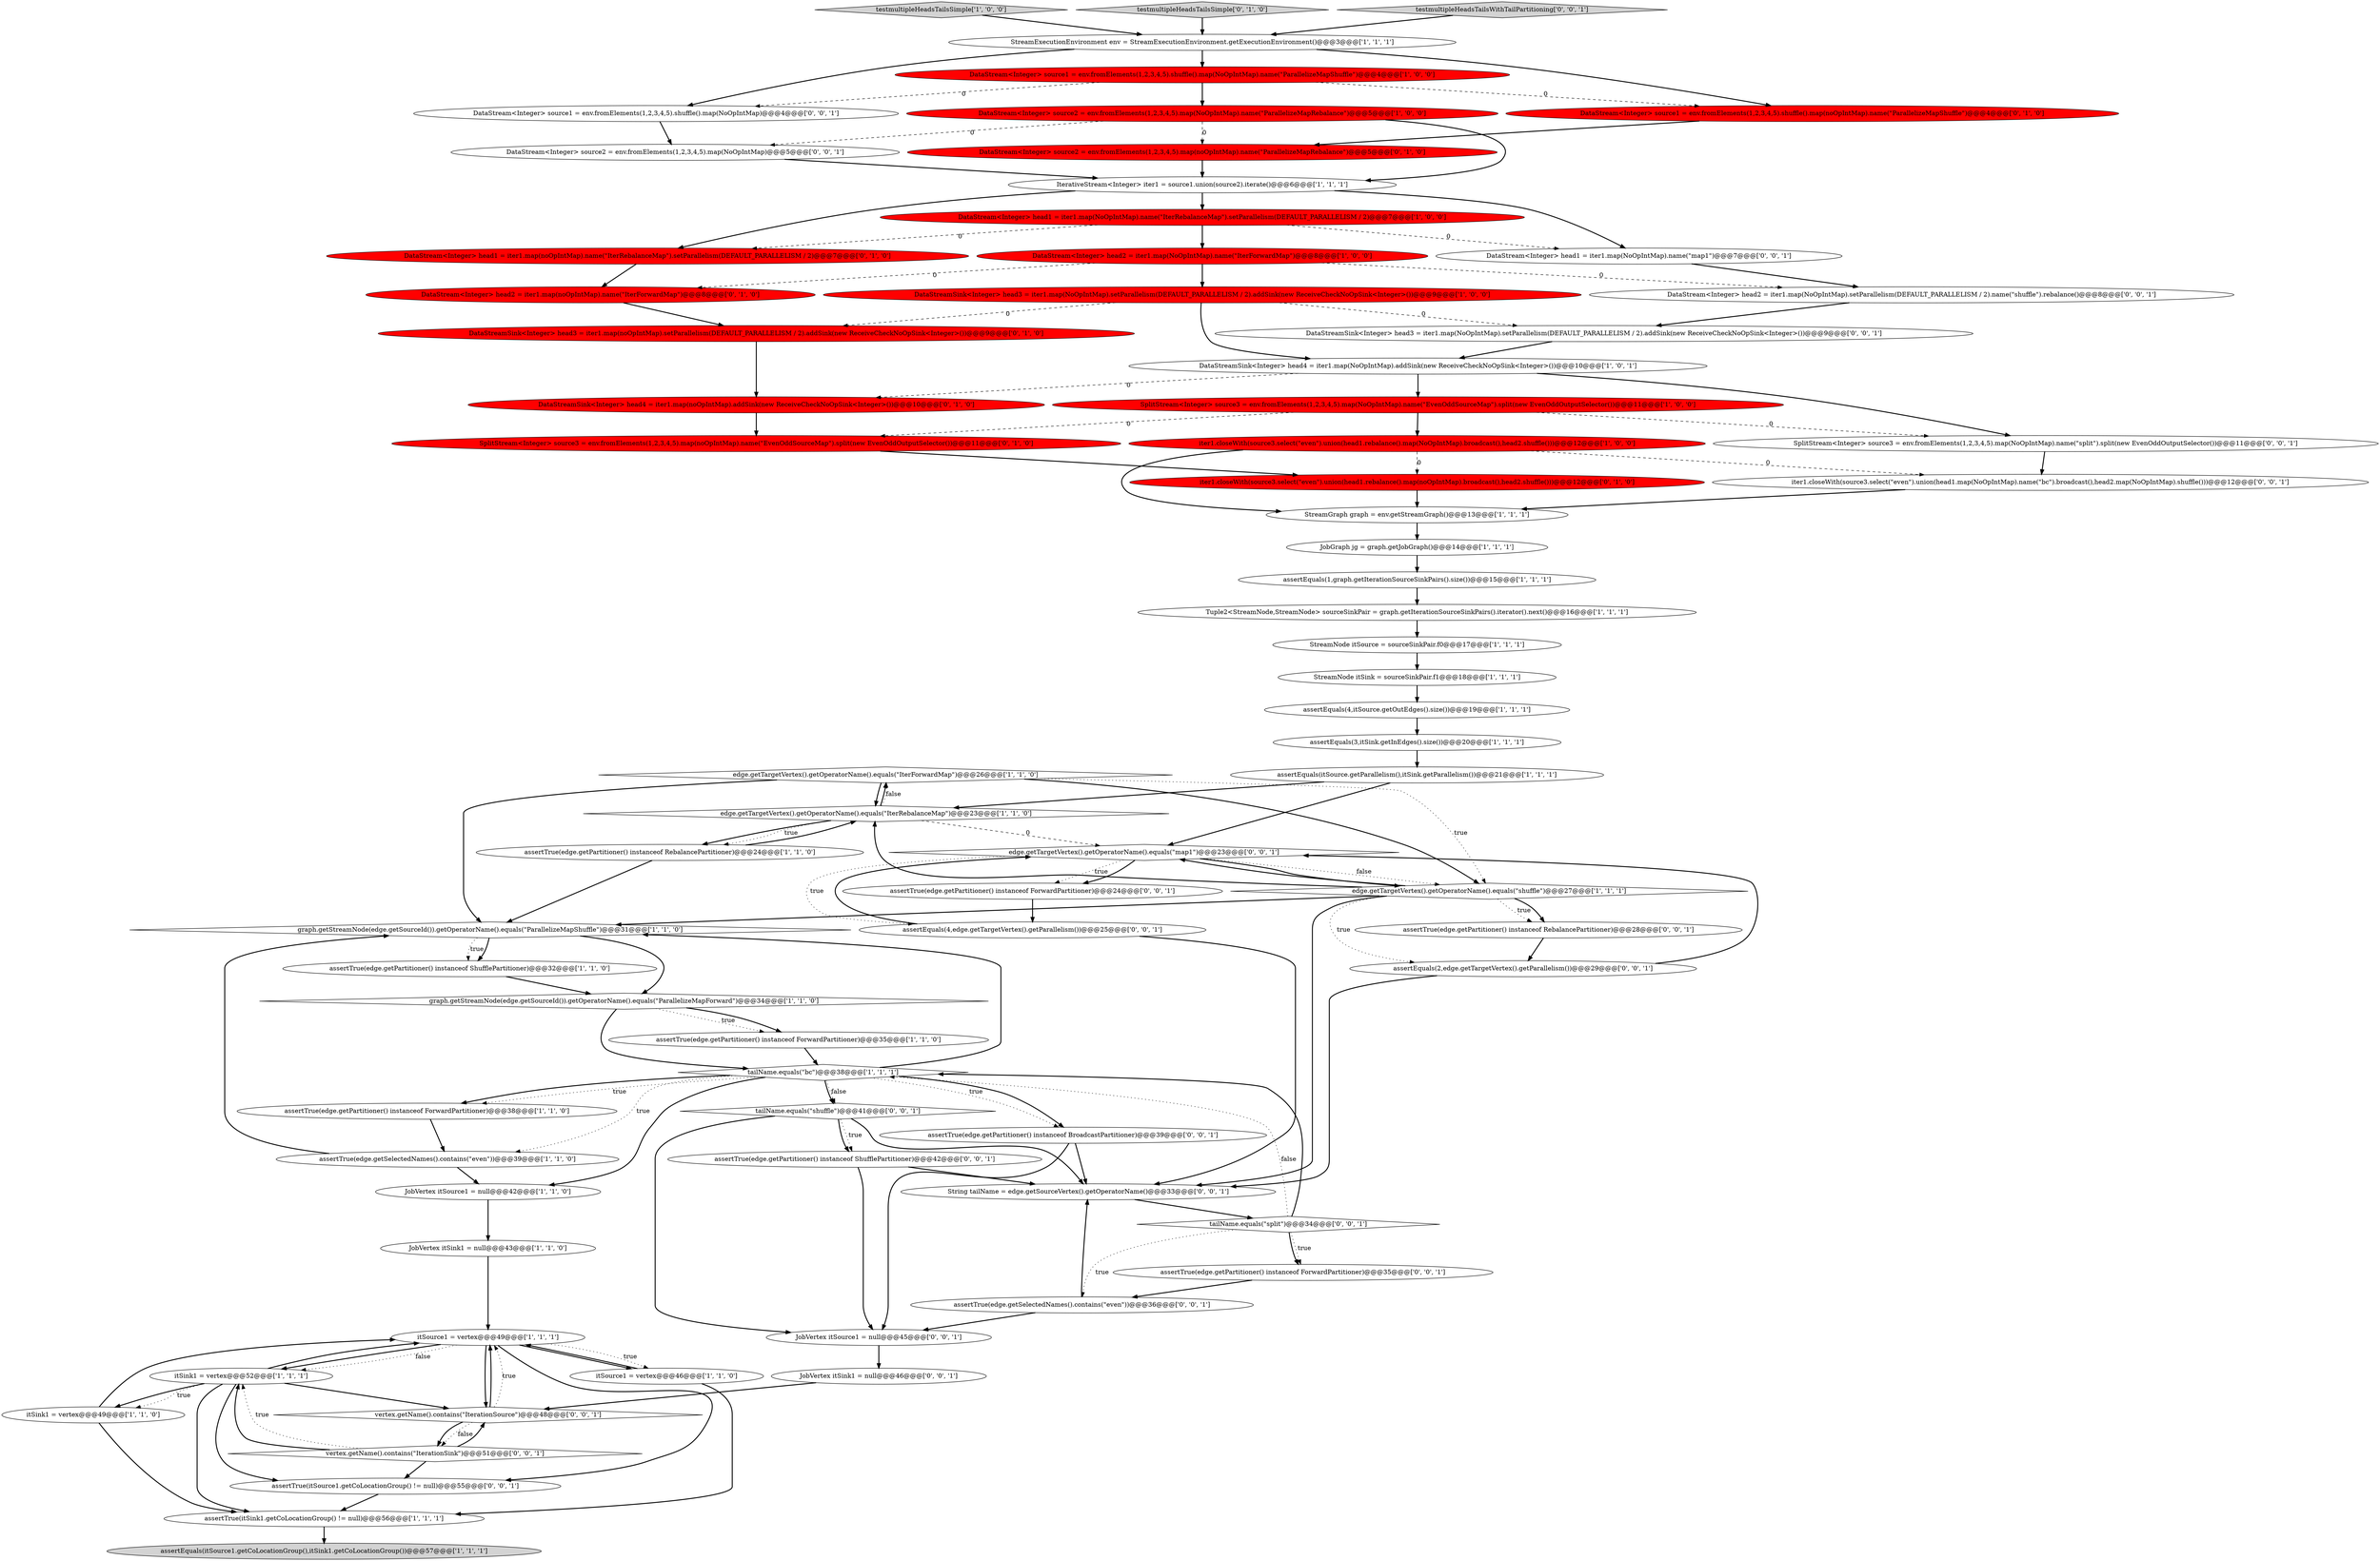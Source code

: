 digraph {
20 [style = filled, label = "edge.getTargetVertex().getOperatorName().equals(\"IterForwardMap\")@@@26@@@['1', '1', '0']", fillcolor = white, shape = diamond image = "AAA0AAABBB1BBB"];
66 [style = filled, label = "SplitStream<Integer> source3 = env.fromElements(1,2,3,4,5).map(NoOpIntMap).name(\"split\").split(new EvenOddOutputSelector())@@@11@@@['0', '0', '1']", fillcolor = white, shape = ellipse image = "AAA0AAABBB3BBB"];
71 [style = filled, label = "DataStream<Integer> head2 = iter1.map(NoOpIntMap).setParallelism(DEFAULT_PARALLELISM / 2).name(\"shuffle\").rebalance()@@@8@@@['0', '0', '1']", fillcolor = white, shape = ellipse image = "AAA0AAABBB3BBB"];
17 [style = filled, label = "graph.getStreamNode(edge.getSourceId()).getOperatorName().equals(\"ParallelizeMapShuffle\")@@@31@@@['1', '1', '0']", fillcolor = white, shape = diamond image = "AAA0AAABBB1BBB"];
13 [style = filled, label = "DataStream<Integer> head1 = iter1.map(NoOpIntMap).name(\"IterRebalanceMap\").setParallelism(DEFAULT_PARALLELISM / 2)@@@7@@@['1', '0', '0']", fillcolor = red, shape = ellipse image = "AAA1AAABBB1BBB"];
22 [style = filled, label = "assertEquals(1,graph.getIterationSourceSinkPairs().size())@@@15@@@['1', '1', '1']", fillcolor = white, shape = ellipse image = "AAA0AAABBB1BBB"];
67 [style = filled, label = "assertTrue(edge.getPartitioner() instanceof BroadcastPartitioner)@@@39@@@['0', '0', '1']", fillcolor = white, shape = ellipse image = "AAA0AAABBB3BBB"];
16 [style = filled, label = "edge.getTargetVertex().getOperatorName().equals(\"IterRebalanceMap\")@@@23@@@['1', '1', '0']", fillcolor = white, shape = diamond image = "AAA0AAABBB1BBB"];
26 [style = filled, label = "assertTrue(edge.getPartitioner() instanceof ForwardPartitioner)@@@35@@@['1', '1', '0']", fillcolor = white, shape = ellipse image = "AAA0AAABBB1BBB"];
64 [style = filled, label = "JobVertex itSource1 = null@@@45@@@['0', '0', '1']", fillcolor = white, shape = ellipse image = "AAA0AAABBB3BBB"];
21 [style = filled, label = "itSink1 = vertex@@@52@@@['1', '1', '1']", fillcolor = white, shape = ellipse image = "AAA0AAABBB1BBB"];
39 [style = filled, label = "DataStream<Integer> source2 = env.fromElements(1,2,3,4,5).map(noOpIntMap).name(\"ParallelizeMapRebalance\")@@@5@@@['0', '1', '0']", fillcolor = red, shape = ellipse image = "AAA1AAABBB2BBB"];
70 [style = filled, label = "assertTrue(edge.getPartitioner() instanceof ShufflePartitioner)@@@42@@@['0', '0', '1']", fillcolor = white, shape = ellipse image = "AAA0AAABBB3BBB"];
27 [style = filled, label = "DataStream<Integer> source2 = env.fromElements(1,2,3,4,5).map(NoOpIntMap).name(\"ParallelizeMapRebalance\")@@@5@@@['1', '0', '0']", fillcolor = red, shape = ellipse image = "AAA1AAABBB1BBB"];
44 [style = filled, label = "DataStreamSink<Integer> head4 = iter1.map(noOpIntMap).addSink(new ReceiveCheckNoOpSink<Integer>())@@@10@@@['0', '1', '0']", fillcolor = red, shape = ellipse image = "AAA1AAABBB2BBB"];
32 [style = filled, label = "assertTrue(edge.getPartitioner() instanceof ForwardPartitioner)@@@38@@@['1', '1', '0']", fillcolor = white, shape = ellipse image = "AAA0AAABBB1BBB"];
33 [style = filled, label = "edge.getTargetVertex().getOperatorName().equals(\"shuffle\")@@@27@@@['1', '1', '1']", fillcolor = white, shape = diamond image = "AAA0AAABBB1BBB"];
34 [style = filled, label = "graph.getStreamNode(edge.getSourceId()).getOperatorName().equals(\"ParallelizeMapForward\")@@@34@@@['1', '1', '0']", fillcolor = white, shape = diamond image = "AAA0AAABBB1BBB"];
61 [style = filled, label = "assertTrue(itSource1.getCoLocationGroup() != null)@@@55@@@['0', '0', '1']", fillcolor = white, shape = ellipse image = "AAA0AAABBB3BBB"];
35 [style = filled, label = "assertEquals(3,itSink.getInEdges().size())@@@20@@@['1', '1', '1']", fillcolor = white, shape = ellipse image = "AAA0AAABBB1BBB"];
60 [style = filled, label = "JobVertex itSink1 = null@@@46@@@['0', '0', '1']", fillcolor = white, shape = ellipse image = "AAA0AAABBB3BBB"];
40 [style = filled, label = "DataStream<Integer> head2 = iter1.map(noOpIntMap).name(\"IterForwardMap\")@@@8@@@['0', '1', '0']", fillcolor = red, shape = ellipse image = "AAA1AAABBB2BBB"];
18 [style = filled, label = "assertTrue(edge.getSelectedNames().contains(\"even\"))@@@39@@@['1', '1', '0']", fillcolor = white, shape = ellipse image = "AAA0AAABBB1BBB"];
2 [style = filled, label = "JobVertex itSink1 = null@@@43@@@['1', '1', '0']", fillcolor = white, shape = ellipse image = "AAA0AAABBB1BBB"];
24 [style = filled, label = "assertTrue(edge.getPartitioner() instanceof ShufflePartitioner)@@@32@@@['1', '1', '0']", fillcolor = white, shape = ellipse image = "AAA0AAABBB1BBB"];
53 [style = filled, label = "tailName.equals(\"shuffle\")@@@41@@@['0', '0', '1']", fillcolor = white, shape = diamond image = "AAA0AAABBB3BBB"];
5 [style = filled, label = "DataStreamSink<Integer> head4 = iter1.map(NoOpIntMap).addSink(new ReceiveCheckNoOpSink<Integer>())@@@10@@@['1', '0', '1']", fillcolor = white, shape = ellipse image = "AAA0AAABBB1BBB"];
50 [style = filled, label = "assertTrue(edge.getPartitioner() instanceof RebalancePartitioner)@@@28@@@['0', '0', '1']", fillcolor = white, shape = ellipse image = "AAA0AAABBB3BBB"];
7 [style = filled, label = "SplitStream<Integer> source3 = env.fromElements(1,2,3,4,5).map(NoOpIntMap).name(\"EvenOddSourceMap\").split(new EvenOddOutputSelector())@@@11@@@['1', '0', '0']", fillcolor = red, shape = ellipse image = "AAA1AAABBB1BBB"];
65 [style = filled, label = "tailName.equals(\"split\")@@@34@@@['0', '0', '1']", fillcolor = white, shape = diamond image = "AAA0AAABBB3BBB"];
8 [style = filled, label = "itSink1 = vertex@@@49@@@['1', '1', '0']", fillcolor = white, shape = ellipse image = "AAA0AAABBB1BBB"];
52 [style = filled, label = "assertTrue(edge.getSelectedNames().contains(\"even\"))@@@36@@@['0', '0', '1']", fillcolor = white, shape = ellipse image = "AAA0AAABBB3BBB"];
11 [style = filled, label = "DataStreamSink<Integer> head3 = iter1.map(NoOpIntMap).setParallelism(DEFAULT_PARALLELISM / 2).addSink(new ReceiveCheckNoOpSink<Integer>())@@@9@@@['1', '0', '0']", fillcolor = red, shape = ellipse image = "AAA1AAABBB1BBB"];
46 [style = filled, label = "SplitStream<Integer> source3 = env.fromElements(1,2,3,4,5).map(noOpIntMap).name(\"EvenOddSourceMap\").split(new EvenOddOutputSelector())@@@11@@@['0', '1', '0']", fillcolor = red, shape = ellipse image = "AAA1AAABBB2BBB"];
72 [style = filled, label = "vertex.getName().contains(\"IterationSink\")@@@51@@@['0', '0', '1']", fillcolor = white, shape = diamond image = "AAA0AAABBB3BBB"];
43 [style = filled, label = "DataStreamSink<Integer> head3 = iter1.map(noOpIntMap).setParallelism(DEFAULT_PARALLELISM / 2).addSink(new ReceiveCheckNoOpSink<Integer>())@@@9@@@['0', '1', '0']", fillcolor = red, shape = ellipse image = "AAA1AAABBB2BBB"];
54 [style = filled, label = "String tailName = edge.getSourceVertex().getOperatorName()@@@33@@@['0', '0', '1']", fillcolor = white, shape = ellipse image = "AAA0AAABBB3BBB"];
51 [style = filled, label = "DataStream<Integer> head1 = iter1.map(NoOpIntMap).name(\"map1\")@@@7@@@['0', '0', '1']", fillcolor = white, shape = ellipse image = "AAA0AAABBB3BBB"];
47 [style = filled, label = "iter1.closeWith(source3.select(\"even\").union(head1.rebalance().map(noOpIntMap).broadcast(),head2.shuffle()))@@@12@@@['0', '1', '0']", fillcolor = red, shape = ellipse image = "AAA1AAABBB2BBB"];
55 [style = filled, label = "assertTrue(edge.getPartitioner() instanceof ForwardPartitioner)@@@35@@@['0', '0', '1']", fillcolor = white, shape = ellipse image = "AAA0AAABBB3BBB"];
4 [style = filled, label = "StreamNode itSink = sourceSinkPair.f1@@@18@@@['1', '1', '1']", fillcolor = white, shape = ellipse image = "AAA0AAABBB1BBB"];
9 [style = filled, label = "assertEquals(itSource1.getCoLocationGroup(),itSink1.getCoLocationGroup())@@@57@@@['1', '1', '1']", fillcolor = lightgray, shape = ellipse image = "AAA0AAABBB1BBB"];
30 [style = filled, label = "assertEquals(4,itSource.getOutEdges().size())@@@19@@@['1', '1', '1']", fillcolor = white, shape = ellipse image = "AAA0AAABBB1BBB"];
37 [style = filled, label = "JobGraph jg = graph.getJobGraph()@@@14@@@['1', '1', '1']", fillcolor = white, shape = ellipse image = "AAA0AAABBB1BBB"];
41 [style = filled, label = "DataStream<Integer> head1 = iter1.map(noOpIntMap).name(\"IterRebalanceMap\").setParallelism(DEFAULT_PARALLELISM / 2)@@@7@@@['0', '1', '0']", fillcolor = red, shape = ellipse image = "AAA1AAABBB2BBB"];
0 [style = filled, label = "testmultipleHeadsTailsSimple['1', '0', '0']", fillcolor = lightgray, shape = diamond image = "AAA0AAABBB1BBB"];
15 [style = filled, label = "StreamGraph graph = env.getStreamGraph()@@@13@@@['1', '1', '1']", fillcolor = white, shape = ellipse image = "AAA0AAABBB1BBB"];
31 [style = filled, label = "itSource1 = vertex@@@46@@@['1', '1', '0']", fillcolor = white, shape = ellipse image = "AAA0AAABBB1BBB"];
57 [style = filled, label = "assertTrue(edge.getPartitioner() instanceof ForwardPartitioner)@@@24@@@['0', '0', '1']", fillcolor = white, shape = ellipse image = "AAA0AAABBB3BBB"];
25 [style = filled, label = "iter1.closeWith(source3.select(\"even\").union(head1.rebalance().map(NoOpIntMap).broadcast(),head2.shuffle()))@@@12@@@['1', '0', '0']", fillcolor = red, shape = ellipse image = "AAA1AAABBB1BBB"];
48 [style = filled, label = "assertEquals(2,edge.getTargetVertex().getParallelism())@@@29@@@['0', '0', '1']", fillcolor = white, shape = ellipse image = "AAA0AAABBB3BBB"];
12 [style = filled, label = "itSource1 = vertex@@@49@@@['1', '1', '1']", fillcolor = white, shape = ellipse image = "AAA0AAABBB1BBB"];
42 [style = filled, label = "testmultipleHeadsTailsSimple['0', '1', '0']", fillcolor = lightgray, shape = diamond image = "AAA0AAABBB2BBB"];
19 [style = filled, label = "StreamNode itSource = sourceSinkPair.f0@@@17@@@['1', '1', '1']", fillcolor = white, shape = ellipse image = "AAA0AAABBB1BBB"];
69 [style = filled, label = "edge.getTargetVertex().getOperatorName().equals(\"map1\")@@@23@@@['0', '0', '1']", fillcolor = white, shape = diamond image = "AAA0AAABBB3BBB"];
6 [style = filled, label = "StreamExecutionEnvironment env = StreamExecutionEnvironment.getExecutionEnvironment()@@@3@@@['1', '1', '1']", fillcolor = white, shape = ellipse image = "AAA0AAABBB1BBB"];
56 [style = filled, label = "DataStream<Integer> source2 = env.fromElements(1,2,3,4,5).map(NoOpIntMap)@@@5@@@['0', '0', '1']", fillcolor = white, shape = ellipse image = "AAA0AAABBB3BBB"];
1 [style = filled, label = "JobVertex itSource1 = null@@@42@@@['1', '1', '0']", fillcolor = white, shape = ellipse image = "AAA0AAABBB1BBB"];
49 [style = filled, label = "DataStreamSink<Integer> head3 = iter1.map(NoOpIntMap).setParallelism(DEFAULT_PARALLELISM / 2).addSink(new ReceiveCheckNoOpSink<Integer>())@@@9@@@['0', '0', '1']", fillcolor = white, shape = ellipse image = "AAA0AAABBB3BBB"];
28 [style = filled, label = "DataStream<Integer> head2 = iter1.map(NoOpIntMap).name(\"IterForwardMap\")@@@8@@@['1', '0', '0']", fillcolor = red, shape = ellipse image = "AAA1AAABBB1BBB"];
63 [style = filled, label = "testmultipleHeadsTailsWithTailPartitioning['0', '0', '1']", fillcolor = lightgray, shape = diamond image = "AAA0AAABBB3BBB"];
3 [style = filled, label = "DataStream<Integer> source1 = env.fromElements(1,2,3,4,5).shuffle().map(NoOpIntMap).name(\"ParallelizeMapShuffle\")@@@4@@@['1', '0', '0']", fillcolor = red, shape = ellipse image = "AAA1AAABBB1BBB"];
14 [style = filled, label = "IterativeStream<Integer> iter1 = source1.union(source2).iterate()@@@6@@@['1', '1', '1']", fillcolor = white, shape = ellipse image = "AAA0AAABBB1BBB"];
23 [style = filled, label = "assertTrue(edge.getPartitioner() instanceof RebalancePartitioner)@@@24@@@['1', '1', '0']", fillcolor = white, shape = ellipse image = "AAA0AAABBB1BBB"];
29 [style = filled, label = "assertTrue(itSink1.getCoLocationGroup() != null)@@@56@@@['1', '1', '1']", fillcolor = white, shape = ellipse image = "AAA0AAABBB1BBB"];
58 [style = filled, label = "assertEquals(4,edge.getTargetVertex().getParallelism())@@@25@@@['0', '0', '1']", fillcolor = white, shape = ellipse image = "AAA0AAABBB3BBB"];
10 [style = filled, label = "Tuple2<StreamNode,StreamNode> sourceSinkPair = graph.getIterationSourceSinkPairs().iterator().next()@@@16@@@['1', '1', '1']", fillcolor = white, shape = ellipse image = "AAA0AAABBB1BBB"];
38 [style = filled, label = "assertEquals(itSource.getParallelism(),itSink.getParallelism())@@@21@@@['1', '1', '1']", fillcolor = white, shape = ellipse image = "AAA0AAABBB1BBB"];
36 [style = filled, label = "tailName.equals(\"bc\")@@@38@@@['1', '1', '1']", fillcolor = white, shape = diamond image = "AAA0AAABBB1BBB"];
45 [style = filled, label = "DataStream<Integer> source1 = env.fromElements(1,2,3,4,5).shuffle().map(noOpIntMap).name(\"ParallelizeMapShuffle\")@@@4@@@['0', '1', '0']", fillcolor = red, shape = ellipse image = "AAA1AAABBB2BBB"];
68 [style = filled, label = "DataStream<Integer> source1 = env.fromElements(1,2,3,4,5).shuffle().map(NoOpIntMap)@@@4@@@['0', '0', '1']", fillcolor = white, shape = ellipse image = "AAA0AAABBB3BBB"];
59 [style = filled, label = "vertex.getName().contains(\"IterationSource\")@@@48@@@['0', '0', '1']", fillcolor = white, shape = diamond image = "AAA0AAABBB3BBB"];
62 [style = filled, label = "iter1.closeWith(source3.select(\"even\").union(head1.map(NoOpIntMap).name(\"bc\").broadcast(),head2.map(NoOpIntMap).shuffle()))@@@12@@@['0', '0', '1']", fillcolor = white, shape = ellipse image = "AAA0AAABBB3BBB"];
7->66 [style = dashed, label="0"];
6->3 [style = bold, label=""];
52->64 [style = bold, label=""];
70->64 [style = bold, label=""];
36->67 [style = dotted, label="true"];
10->19 [style = bold, label=""];
21->8 [style = dotted, label="true"];
36->53 [style = bold, label=""];
33->48 [style = dotted, label="true"];
21->8 [style = bold, label=""];
39->14 [style = bold, label=""];
24->34 [style = bold, label=""];
33->50 [style = dotted, label="true"];
66->62 [style = bold, label=""];
57->58 [style = bold, label=""];
53->54 [style = bold, label=""];
13->41 [style = dashed, label="0"];
54->65 [style = bold, label=""];
34->26 [style = dotted, label="true"];
3->27 [style = bold, label=""];
59->12 [style = bold, label=""];
48->54 [style = bold, label=""];
44->46 [style = bold, label=""];
69->33 [style = dotted, label="false"];
20->16 [style = bold, label=""];
34->26 [style = bold, label=""];
65->52 [style = dotted, label="true"];
13->51 [style = dashed, label="0"];
25->15 [style = bold, label=""];
71->49 [style = bold, label=""];
23->17 [style = bold, label=""];
11->43 [style = dashed, label="0"];
36->67 [style = bold, label=""];
35->38 [style = bold, label=""];
36->17 [style = bold, label=""];
32->18 [style = bold, label=""];
53->70 [style = dotted, label="true"];
43->44 [style = bold, label=""];
64->60 [style = bold, label=""];
21->61 [style = bold, label=""];
51->71 [style = bold, label=""];
33->16 [style = bold, label=""];
69->58 [style = dotted, label="true"];
12->31 [style = dotted, label="true"];
67->64 [style = bold, label=""];
12->21 [style = dotted, label="false"];
12->21 [style = bold, label=""];
31->29 [style = bold, label=""];
21->59 [style = bold, label=""];
33->50 [style = bold, label=""];
58->54 [style = bold, label=""];
11->49 [style = dashed, label="0"];
17->34 [style = bold, label=""];
21->29 [style = bold, label=""];
70->54 [style = bold, label=""];
18->1 [style = bold, label=""];
36->53 [style = dotted, label="false"];
72->61 [style = bold, label=""];
34->36 [style = bold, label=""];
38->69 [style = bold, label=""];
28->71 [style = dashed, label="0"];
5->7 [style = bold, label=""];
72->21 [style = bold, label=""];
65->55 [style = bold, label=""];
56->14 [style = bold, label=""];
49->5 [style = bold, label=""];
61->29 [style = bold, label=""];
53->64 [style = bold, label=""];
59->72 [style = dotted, label="false"];
16->20 [style = bold, label=""];
12->31 [style = bold, label=""];
52->54 [style = bold, label=""];
27->14 [style = bold, label=""];
67->54 [style = bold, label=""];
28->40 [style = dashed, label="0"];
38->16 [style = bold, label=""];
59->72 [style = bold, label=""];
36->32 [style = dotted, label="true"];
25->47 [style = dashed, label="0"];
27->56 [style = dashed, label="0"];
63->6 [style = bold, label=""];
16->23 [style = bold, label=""];
50->48 [style = bold, label=""];
72->59 [style = bold, label=""];
31->12 [style = bold, label=""];
48->69 [style = bold, label=""];
21->12 [style = bold, label=""];
25->62 [style = dashed, label="0"];
11->5 [style = bold, label=""];
37->22 [style = bold, label=""];
69->57 [style = dotted, label="true"];
30->35 [style = bold, label=""];
20->33 [style = dotted, label="true"];
7->46 [style = dashed, label="0"];
41->40 [style = bold, label=""];
27->39 [style = dashed, label="0"];
3->45 [style = dashed, label="0"];
22->10 [style = bold, label=""];
33->69 [style = bold, label=""];
1->2 [style = bold, label=""];
14->13 [style = bold, label=""];
40->43 [style = bold, label=""];
62->15 [style = bold, label=""];
55->52 [style = bold, label=""];
36->18 [style = dotted, label="true"];
15->37 [style = bold, label=""];
14->41 [style = bold, label=""];
8->12 [style = bold, label=""];
17->24 [style = dotted, label="true"];
45->39 [style = bold, label=""];
33->17 [style = bold, label=""];
5->44 [style = dashed, label="0"];
23->16 [style = bold, label=""];
20->17 [style = bold, label=""];
47->15 [style = bold, label=""];
0->6 [style = bold, label=""];
26->36 [style = bold, label=""];
28->11 [style = bold, label=""];
29->9 [style = bold, label=""];
69->57 [style = bold, label=""];
18->17 [style = bold, label=""];
14->51 [style = bold, label=""];
36->32 [style = bold, label=""];
5->66 [style = bold, label=""];
65->55 [style = dotted, label="true"];
60->59 [style = bold, label=""];
59->12 [style = dotted, label="true"];
46->47 [style = bold, label=""];
16->23 [style = dotted, label="true"];
68->56 [style = bold, label=""];
36->1 [style = bold, label=""];
2->12 [style = bold, label=""];
20->33 [style = bold, label=""];
58->69 [style = bold, label=""];
12->61 [style = bold, label=""];
65->36 [style = bold, label=""];
72->21 [style = dotted, label="true"];
3->68 [style = dashed, label="0"];
17->24 [style = bold, label=""];
16->20 [style = dotted, label="false"];
4->30 [style = bold, label=""];
42->6 [style = bold, label=""];
69->33 [style = bold, label=""];
65->36 [style = dotted, label="false"];
53->70 [style = bold, label=""];
12->59 [style = bold, label=""];
6->68 [style = bold, label=""];
7->25 [style = bold, label=""];
19->4 [style = bold, label=""];
6->45 [style = bold, label=""];
33->54 [style = bold, label=""];
8->29 [style = bold, label=""];
16->69 [style = dashed, label="0"];
13->28 [style = bold, label=""];
}
